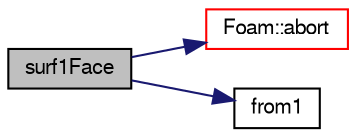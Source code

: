 digraph "surf1Face"
{
  bgcolor="transparent";
  edge [fontname="FreeSans",fontsize="10",labelfontname="FreeSans",labelfontsize="10"];
  node [fontname="FreeSans",fontsize="10",shape=record];
  rankdir="LR";
  Node188 [label="surf1Face",height=0.2,width=0.4,color="black", fillcolor="grey75", style="filled", fontcolor="black"];
  Node188 -> Node189 [color="midnightblue",fontsize="10",style="solid",fontname="FreeSans"];
  Node189 [label="Foam::abort",height=0.2,width=0.4,color="red",URL="$a21124.html#a447107a607d03e417307c203fa5fb44b"];
  Node188 -> Node232 [color="midnightblue",fontsize="10",style="solid",fontname="FreeSans"];
  Node232 [label="from1",height=0.2,width=0.4,color="black",URL="$a25486.html#a7572c7d77f623b6609bf3d4b9dacbdb8"];
}
